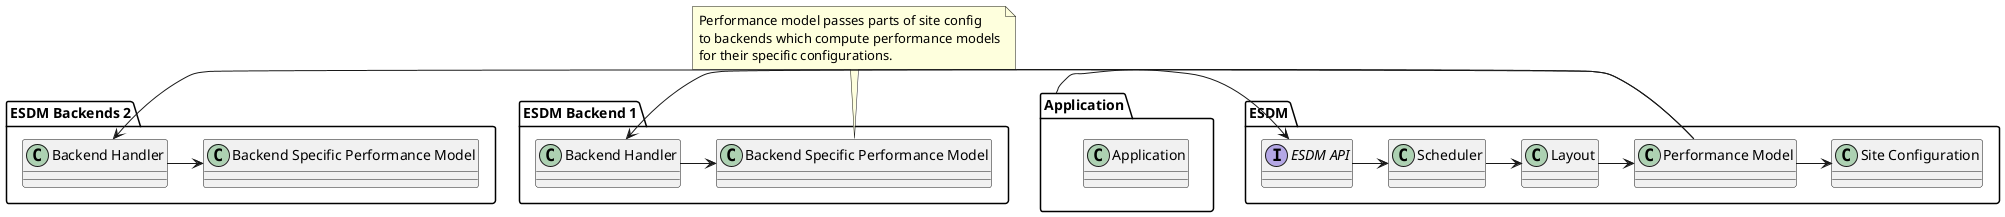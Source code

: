 @startuml

package "Application" {
	class Application
}

package "ESDM" {
	interface "ESDM API" as API
	class Scheduler
	class Layout
	class "Performance Model" as PM
	class "Site Configuration" as siteconfig
}

package "ESDM Backends 2" {
	class "Backend Handler" as Backend1
	class "Backend Specific Performance Model" as PMBackend1
	Backend1 -> PMBackend1
}

package "ESDM Backend 1" {
	class "Backend Handler" as Backend2
	class "Backend Specific Performance Model" as PMBackend2
	Backend2 -> PMBackend2
}


Application -> API
API -> Scheduler
Scheduler -> Layout
Layout -> PM

PM -> siteconfig
note top
Performance model passes parts of site config
to backends which compute performance models
for their specific configurations.
end note

PM -> Backend1
PM -> Backend2






@enduml

